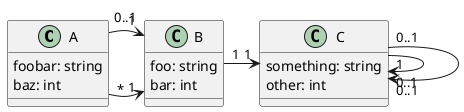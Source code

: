 @startuml
class A {
  foobar: string
  baz: int
}

class B{
  foo: string
  bar: int
}

class C{
  something: string
  other: int
}

A "*" -> "1" B
A "0..1" -> "1" B
B "1" -> "1" C
C "1" -> "0..1" C
C "0..1" -> "0..1" C
@enduml
